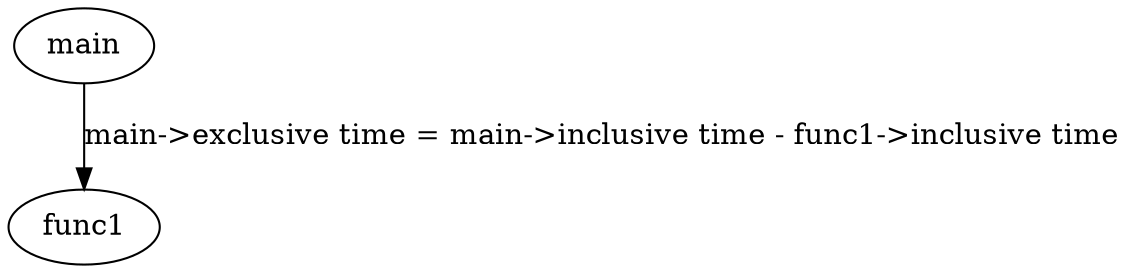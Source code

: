 digraph {
 "main" -> "func1" 
 [label="main->exclusive time = main->inclusive time - func1->inclusive time"]
 }
